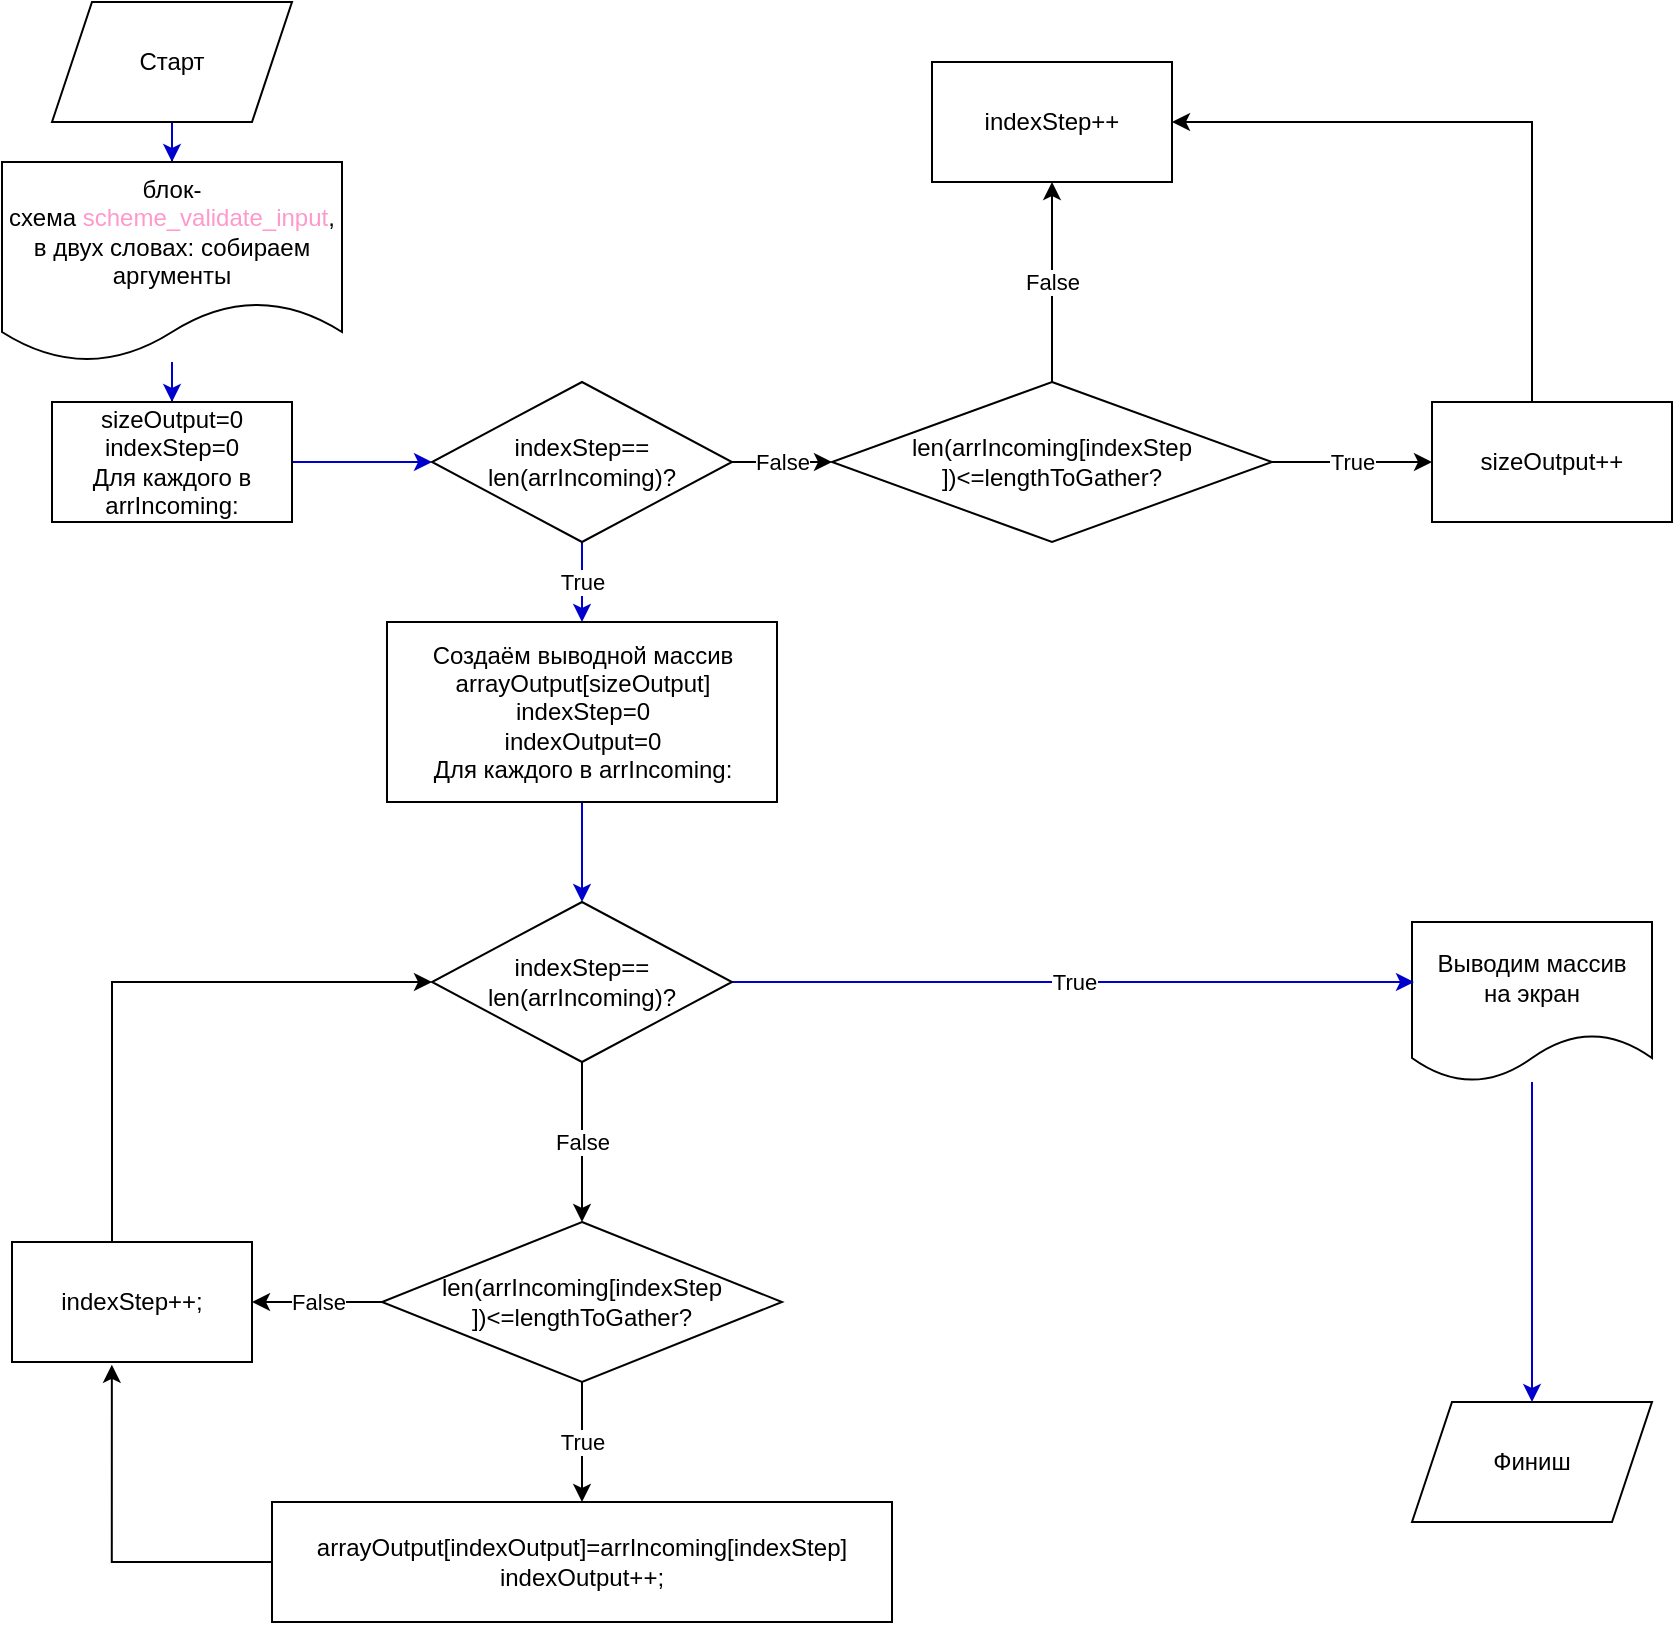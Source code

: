 <mxfile version="20.2.8" type="device"><diagram id="x7lhNwoAVtDh86lqIlG8" name="Page-1"><mxGraphModel dx="707" dy="450" grid="1" gridSize="10" guides="1" tooltips="1" connect="1" arrows="1" fold="1" page="1" pageScale="1" pageWidth="850" pageHeight="1100" math="0" shadow="0"><root><mxCell id="0"/><mxCell id="1" parent="0"/><mxCell id="7EU03mQtP43XEZUtj5r3-4" value="" style="edgeStyle=orthogonalEdgeStyle;rounded=0;orthogonalLoop=1;jettySize=auto;html=1;strokeColor=#0000CC;jumpSize=20;" parent="1" source="7EU03mQtP43XEZUtj5r3-1" target="7EU03mQtP43XEZUtj5r3-3" edge="1"><mxGeometry relative="1" as="geometry"/></mxCell><mxCell id="7EU03mQtP43XEZUtj5r3-1" value="Старт" style="shape=parallelogram;perimeter=parallelogramPerimeter;whiteSpace=wrap;html=1;fixedSize=1;" parent="1" vertex="1"><mxGeometry x="30" y="10" width="120" height="60" as="geometry"/></mxCell><mxCell id="7EU03mQtP43XEZUtj5r3-2" value="Финиш" style="shape=parallelogram;perimeter=parallelogramPerimeter;whiteSpace=wrap;html=1;fixedSize=1;" parent="1" vertex="1"><mxGeometry x="710" y="710" width="120" height="60" as="geometry"/></mxCell><mxCell id="7EU03mQtP43XEZUtj5r3-8" value="" style="edgeStyle=orthogonalEdgeStyle;rounded=0;orthogonalLoop=1;jettySize=auto;html=1;strokeColor=#0000CC;jumpSize=20;" parent="1" source="7EU03mQtP43XEZUtj5r3-3" target="7EU03mQtP43XEZUtj5r3-7" edge="1"><mxGeometry relative="1" as="geometry"/></mxCell><mxCell id="7EU03mQtP43XEZUtj5r3-3" value="блок-схема&amp;nbsp;&lt;font color=&quot;#ff99cc&quot;&gt;scheme_validate_input&lt;/font&gt;, в двух словах: собираем аргументы" style="shape=document;whiteSpace=wrap;html=1;boundedLbl=1;" parent="1" vertex="1"><mxGeometry x="5" y="90" width="170" height="100" as="geometry"/></mxCell><mxCell id="7EU03mQtP43XEZUtj5r3-6" value="" style="edgeStyle=orthogonalEdgeStyle;rounded=0;orthogonalLoop=1;jettySize=auto;html=1;strokeColor=#0000CC;jumpSize=20;" parent="1" source="7EU03mQtP43XEZUtj5r3-5" target="7EU03mQtP43XEZUtj5r3-2" edge="1"><mxGeometry relative="1" as="geometry"/></mxCell><mxCell id="7EU03mQtP43XEZUtj5r3-5" value="Выводим массив&lt;br&gt;на экран" style="shape=document;whiteSpace=wrap;html=1;boundedLbl=1;" parent="1" vertex="1"><mxGeometry x="710" y="470" width="120" height="80" as="geometry"/></mxCell><mxCell id="7EU03mQtP43XEZUtj5r3-10" value="" style="edgeStyle=orthogonalEdgeStyle;rounded=0;orthogonalLoop=1;jettySize=auto;html=1;strokeColor=#0000CC;" parent="1" source="7EU03mQtP43XEZUtj5r3-7" target="7EU03mQtP43XEZUtj5r3-9" edge="1"><mxGeometry relative="1" as="geometry"/></mxCell><mxCell id="7EU03mQtP43XEZUtj5r3-7" value="sizeOutput=0&lt;br&gt;indexStep=0&lt;br&gt;Для каждого в arrIncoming:" style="whiteSpace=wrap;html=1;" parent="1" vertex="1"><mxGeometry x="30" y="210" width="120" height="60" as="geometry"/></mxCell><mxCell id="7EU03mQtP43XEZUtj5r3-12" value="True" style="edgeStyle=orthogonalEdgeStyle;rounded=0;orthogonalLoop=1;jettySize=auto;html=1;strokeColor=#0000CC;jumpSize=20;" parent="1" source="7EU03mQtP43XEZUtj5r3-9" target="7EU03mQtP43XEZUtj5r3-11" edge="1"><mxGeometry relative="1" as="geometry"/></mxCell><mxCell id="7EU03mQtP43XEZUtj5r3-14" value="False" style="edgeStyle=orthogonalEdgeStyle;rounded=0;orthogonalLoop=1;jettySize=auto;html=1;" parent="1" source="7EU03mQtP43XEZUtj5r3-9" target="7EU03mQtP43XEZUtj5r3-13" edge="1"><mxGeometry relative="1" as="geometry"/></mxCell><mxCell id="7EU03mQtP43XEZUtj5r3-9" value="indexStep==&lt;br&gt;len(arrIncoming)?" style="rhombus;whiteSpace=wrap;html=1;" parent="1" vertex="1"><mxGeometry x="220" y="200" width="150" height="80" as="geometry"/></mxCell><mxCell id="lgK0IgkxllzCYd3CUB13-2" value="" style="edgeStyle=orthogonalEdgeStyle;rounded=0;orthogonalLoop=1;jettySize=auto;html=1;strokeColor=#0000CC;jumpSize=20;" parent="1" source="7EU03mQtP43XEZUtj5r3-11" target="lgK0IgkxllzCYd3CUB13-1" edge="1"><mxGeometry relative="1" as="geometry"/></mxCell><mxCell id="7EU03mQtP43XEZUtj5r3-11" value="Создаём выводной массив arrayOutput[sizeOutput]&lt;br&gt;indexStep=0&lt;br&gt;indexOutput=0&lt;br&gt;Для каждого в arrIncoming:" style="whiteSpace=wrap;html=1;" parent="1" vertex="1"><mxGeometry x="197.5" y="320" width="195" height="90" as="geometry"/></mxCell><mxCell id="7EU03mQtP43XEZUtj5r3-16" value="False" style="edgeStyle=orthogonalEdgeStyle;rounded=0;orthogonalLoop=1;jettySize=auto;html=1;" parent="1" source="7EU03mQtP43XEZUtj5r3-13" target="7EU03mQtP43XEZUtj5r3-15" edge="1"><mxGeometry relative="1" as="geometry"/></mxCell><mxCell id="7EU03mQtP43XEZUtj5r3-18" value="True" style="edgeStyle=orthogonalEdgeStyle;rounded=0;orthogonalLoop=1;jettySize=auto;html=1;" parent="1" source="7EU03mQtP43XEZUtj5r3-13" target="7EU03mQtP43XEZUtj5r3-17" edge="1"><mxGeometry relative="1" as="geometry"/></mxCell><mxCell id="7EU03mQtP43XEZUtj5r3-13" value="len(arrIncoming[indexStep&lt;br&gt;])&amp;lt;=lengthToGather?" style="rhombus;whiteSpace=wrap;html=1;" parent="1" vertex="1"><mxGeometry x="420" y="200" width="220" height="80" as="geometry"/></mxCell><mxCell id="7EU03mQtP43XEZUtj5r3-15" value="indexStep++" style="whiteSpace=wrap;html=1;" parent="1" vertex="1"><mxGeometry x="470" y="40" width="120" height="60" as="geometry"/></mxCell><mxCell id="7EU03mQtP43XEZUtj5r3-20" style="edgeStyle=orthogonalEdgeStyle;rounded=0;orthogonalLoop=1;jettySize=auto;html=1;entryX=1;entryY=0.5;entryDx=0;entryDy=0;" parent="1" source="7EU03mQtP43XEZUtj5r3-17" target="7EU03mQtP43XEZUtj5r3-15" edge="1"><mxGeometry relative="1" as="geometry"><mxPoint x="770" y="30" as="targetPoint"/><Array as="points"><mxPoint x="770" y="70"/></Array></mxGeometry></mxCell><mxCell id="7EU03mQtP43XEZUtj5r3-17" value="sizeOutput++" style="whiteSpace=wrap;html=1;" parent="1" vertex="1"><mxGeometry x="720" y="210" width="120" height="60" as="geometry"/></mxCell><mxCell id="lgK0IgkxllzCYd3CUB13-3" value="True" style="edgeStyle=orthogonalEdgeStyle;rounded=0;orthogonalLoop=1;jettySize=auto;html=1;entryX=0.008;entryY=0.363;entryDx=0;entryDy=0;entryPerimeter=0;strokeColor=#0000CC;jumpSize=20;" parent="1" source="lgK0IgkxllzCYd3CUB13-1" target="7EU03mQtP43XEZUtj5r3-5" edge="1"><mxGeometry relative="1" as="geometry"><Array as="points"><mxPoint x="711" y="500"/></Array></mxGeometry></mxCell><mxCell id="lgK0IgkxllzCYd3CUB13-5" value="False" style="edgeStyle=orthogonalEdgeStyle;rounded=0;orthogonalLoop=1;jettySize=auto;html=1;" parent="1" source="lgK0IgkxllzCYd3CUB13-1" target="lgK0IgkxllzCYd3CUB13-4" edge="1"><mxGeometry relative="1" as="geometry"/></mxCell><mxCell id="lgK0IgkxllzCYd3CUB13-1" value="indexStep==&lt;br&gt;len(arrIncoming)?" style="rhombus;whiteSpace=wrap;html=1;" parent="1" vertex="1"><mxGeometry x="220" y="460" width="150" height="80" as="geometry"/></mxCell><mxCell id="lgK0IgkxllzCYd3CUB13-11" value="True" style="edgeStyle=orthogonalEdgeStyle;rounded=0;jumpSize=20;orthogonalLoop=1;jettySize=auto;html=1;strokeColor=#000000;" parent="1" source="lgK0IgkxllzCYd3CUB13-4" target="lgK0IgkxllzCYd3CUB13-10" edge="1"><mxGeometry relative="1" as="geometry"/></mxCell><mxCell id="lgK0IgkxllzCYd3CUB13-14" value="False" style="edgeStyle=orthogonalEdgeStyle;rounded=0;jumpSize=20;orthogonalLoop=1;jettySize=auto;html=1;strokeColor=#000000;" parent="1" source="lgK0IgkxllzCYd3CUB13-4" target="lgK0IgkxllzCYd3CUB13-13" edge="1"><mxGeometry relative="1" as="geometry"/></mxCell><mxCell id="lgK0IgkxllzCYd3CUB13-4" value="len(arrIncoming[indexStep&lt;br&gt;])&amp;lt;=lengthToGather?" style="rhombus;whiteSpace=wrap;html=1;" parent="1" vertex="1"><mxGeometry x="195" y="620" width="200" height="80" as="geometry"/></mxCell><mxCell id="lgK0IgkxllzCYd3CUB13-15" style="edgeStyle=orthogonalEdgeStyle;rounded=0;jumpSize=20;orthogonalLoop=1;jettySize=auto;html=1;strokeColor=#000000;entryX=0.416;entryY=1.023;entryDx=0;entryDy=0;entryPerimeter=0;" parent="1" source="lgK0IgkxllzCYd3CUB13-10" target="lgK0IgkxllzCYd3CUB13-13" edge="1"><mxGeometry relative="1" as="geometry"><mxPoint x="80" y="720" as="targetPoint"/><Array as="points"><mxPoint x="60" y="790"/></Array></mxGeometry></mxCell><mxCell id="lgK0IgkxllzCYd3CUB13-10" value="arrayOutput[indexOutput]=arrIncoming[indexStep]&lt;br&gt;indexOutput++;" style="whiteSpace=wrap;html=1;" parent="1" vertex="1"><mxGeometry x="140" y="760" width="310" height="60" as="geometry"/></mxCell><mxCell id="lgK0IgkxllzCYd3CUB13-17" style="edgeStyle=orthogonalEdgeStyle;rounded=0;jumpSize=20;orthogonalLoop=1;jettySize=auto;html=1;strokeColor=#000000;entryX=0;entryY=0.5;entryDx=0;entryDy=0;" parent="1" source="lgK0IgkxllzCYd3CUB13-13" target="lgK0IgkxllzCYd3CUB13-1" edge="1"><mxGeometry relative="1" as="geometry"><mxPoint x="90" y="490" as="targetPoint"/><Array as="points"><mxPoint x="60" y="500"/></Array></mxGeometry></mxCell><mxCell id="lgK0IgkxllzCYd3CUB13-13" value="indexStep++;" style="whiteSpace=wrap;html=1;" parent="1" vertex="1"><mxGeometry x="10" y="630" width="120" height="60" as="geometry"/></mxCell></root></mxGraphModel></diagram></mxfile>